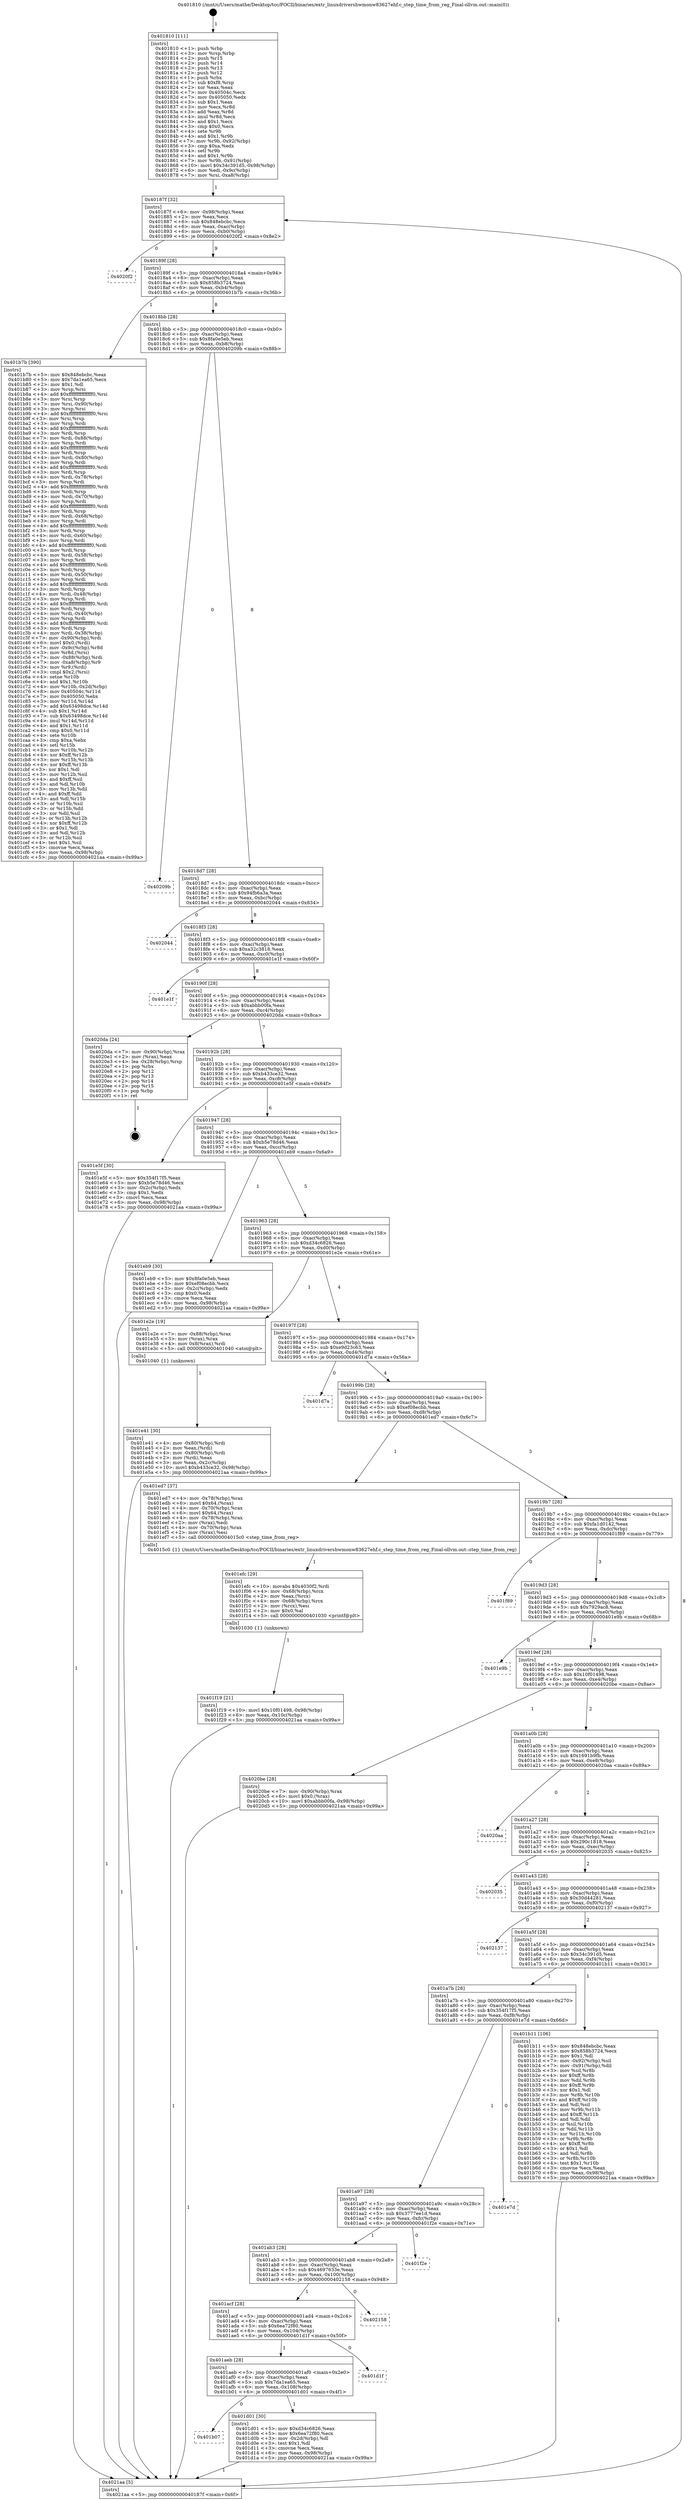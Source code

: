 digraph "0x401810" {
  label = "0x401810 (/mnt/c/Users/mathe/Desktop/tcc/POCII/binaries/extr_linuxdrivershwmonw83627ehf.c_step_time_from_reg_Final-ollvm.out::main(0))"
  labelloc = "t"
  node[shape=record]

  Entry [label="",width=0.3,height=0.3,shape=circle,fillcolor=black,style=filled]
  "0x40187f" [label="{
     0x40187f [32]\l
     | [instrs]\l
     &nbsp;&nbsp;0x40187f \<+6\>: mov -0x98(%rbp),%eax\l
     &nbsp;&nbsp;0x401885 \<+2\>: mov %eax,%ecx\l
     &nbsp;&nbsp;0x401887 \<+6\>: sub $0x848ebcbc,%ecx\l
     &nbsp;&nbsp;0x40188d \<+6\>: mov %eax,-0xac(%rbp)\l
     &nbsp;&nbsp;0x401893 \<+6\>: mov %ecx,-0xb0(%rbp)\l
     &nbsp;&nbsp;0x401899 \<+6\>: je 00000000004020f2 \<main+0x8e2\>\l
  }"]
  "0x4020f2" [label="{
     0x4020f2\l
  }", style=dashed]
  "0x40189f" [label="{
     0x40189f [28]\l
     | [instrs]\l
     &nbsp;&nbsp;0x40189f \<+5\>: jmp 00000000004018a4 \<main+0x94\>\l
     &nbsp;&nbsp;0x4018a4 \<+6\>: mov -0xac(%rbp),%eax\l
     &nbsp;&nbsp;0x4018aa \<+5\>: sub $0x858b3724,%eax\l
     &nbsp;&nbsp;0x4018af \<+6\>: mov %eax,-0xb4(%rbp)\l
     &nbsp;&nbsp;0x4018b5 \<+6\>: je 0000000000401b7b \<main+0x36b\>\l
  }"]
  Exit [label="",width=0.3,height=0.3,shape=circle,fillcolor=black,style=filled,peripheries=2]
  "0x401b7b" [label="{
     0x401b7b [390]\l
     | [instrs]\l
     &nbsp;&nbsp;0x401b7b \<+5\>: mov $0x848ebcbc,%eax\l
     &nbsp;&nbsp;0x401b80 \<+5\>: mov $0x7da1ea65,%ecx\l
     &nbsp;&nbsp;0x401b85 \<+2\>: mov $0x1,%dl\l
     &nbsp;&nbsp;0x401b87 \<+3\>: mov %rsp,%rsi\l
     &nbsp;&nbsp;0x401b8a \<+4\>: add $0xfffffffffffffff0,%rsi\l
     &nbsp;&nbsp;0x401b8e \<+3\>: mov %rsi,%rsp\l
     &nbsp;&nbsp;0x401b91 \<+7\>: mov %rsi,-0x90(%rbp)\l
     &nbsp;&nbsp;0x401b98 \<+3\>: mov %rsp,%rsi\l
     &nbsp;&nbsp;0x401b9b \<+4\>: add $0xfffffffffffffff0,%rsi\l
     &nbsp;&nbsp;0x401b9f \<+3\>: mov %rsi,%rsp\l
     &nbsp;&nbsp;0x401ba2 \<+3\>: mov %rsp,%rdi\l
     &nbsp;&nbsp;0x401ba5 \<+4\>: add $0xfffffffffffffff0,%rdi\l
     &nbsp;&nbsp;0x401ba9 \<+3\>: mov %rdi,%rsp\l
     &nbsp;&nbsp;0x401bac \<+7\>: mov %rdi,-0x88(%rbp)\l
     &nbsp;&nbsp;0x401bb3 \<+3\>: mov %rsp,%rdi\l
     &nbsp;&nbsp;0x401bb6 \<+4\>: add $0xfffffffffffffff0,%rdi\l
     &nbsp;&nbsp;0x401bba \<+3\>: mov %rdi,%rsp\l
     &nbsp;&nbsp;0x401bbd \<+4\>: mov %rdi,-0x80(%rbp)\l
     &nbsp;&nbsp;0x401bc1 \<+3\>: mov %rsp,%rdi\l
     &nbsp;&nbsp;0x401bc4 \<+4\>: add $0xfffffffffffffff0,%rdi\l
     &nbsp;&nbsp;0x401bc8 \<+3\>: mov %rdi,%rsp\l
     &nbsp;&nbsp;0x401bcb \<+4\>: mov %rdi,-0x78(%rbp)\l
     &nbsp;&nbsp;0x401bcf \<+3\>: mov %rsp,%rdi\l
     &nbsp;&nbsp;0x401bd2 \<+4\>: add $0xfffffffffffffff0,%rdi\l
     &nbsp;&nbsp;0x401bd6 \<+3\>: mov %rdi,%rsp\l
     &nbsp;&nbsp;0x401bd9 \<+4\>: mov %rdi,-0x70(%rbp)\l
     &nbsp;&nbsp;0x401bdd \<+3\>: mov %rsp,%rdi\l
     &nbsp;&nbsp;0x401be0 \<+4\>: add $0xfffffffffffffff0,%rdi\l
     &nbsp;&nbsp;0x401be4 \<+3\>: mov %rdi,%rsp\l
     &nbsp;&nbsp;0x401be7 \<+4\>: mov %rdi,-0x68(%rbp)\l
     &nbsp;&nbsp;0x401beb \<+3\>: mov %rsp,%rdi\l
     &nbsp;&nbsp;0x401bee \<+4\>: add $0xfffffffffffffff0,%rdi\l
     &nbsp;&nbsp;0x401bf2 \<+3\>: mov %rdi,%rsp\l
     &nbsp;&nbsp;0x401bf5 \<+4\>: mov %rdi,-0x60(%rbp)\l
     &nbsp;&nbsp;0x401bf9 \<+3\>: mov %rsp,%rdi\l
     &nbsp;&nbsp;0x401bfc \<+4\>: add $0xfffffffffffffff0,%rdi\l
     &nbsp;&nbsp;0x401c00 \<+3\>: mov %rdi,%rsp\l
     &nbsp;&nbsp;0x401c03 \<+4\>: mov %rdi,-0x58(%rbp)\l
     &nbsp;&nbsp;0x401c07 \<+3\>: mov %rsp,%rdi\l
     &nbsp;&nbsp;0x401c0a \<+4\>: add $0xfffffffffffffff0,%rdi\l
     &nbsp;&nbsp;0x401c0e \<+3\>: mov %rdi,%rsp\l
     &nbsp;&nbsp;0x401c11 \<+4\>: mov %rdi,-0x50(%rbp)\l
     &nbsp;&nbsp;0x401c15 \<+3\>: mov %rsp,%rdi\l
     &nbsp;&nbsp;0x401c18 \<+4\>: add $0xfffffffffffffff0,%rdi\l
     &nbsp;&nbsp;0x401c1c \<+3\>: mov %rdi,%rsp\l
     &nbsp;&nbsp;0x401c1f \<+4\>: mov %rdi,-0x48(%rbp)\l
     &nbsp;&nbsp;0x401c23 \<+3\>: mov %rsp,%rdi\l
     &nbsp;&nbsp;0x401c26 \<+4\>: add $0xfffffffffffffff0,%rdi\l
     &nbsp;&nbsp;0x401c2a \<+3\>: mov %rdi,%rsp\l
     &nbsp;&nbsp;0x401c2d \<+4\>: mov %rdi,-0x40(%rbp)\l
     &nbsp;&nbsp;0x401c31 \<+3\>: mov %rsp,%rdi\l
     &nbsp;&nbsp;0x401c34 \<+4\>: add $0xfffffffffffffff0,%rdi\l
     &nbsp;&nbsp;0x401c38 \<+3\>: mov %rdi,%rsp\l
     &nbsp;&nbsp;0x401c3b \<+4\>: mov %rdi,-0x38(%rbp)\l
     &nbsp;&nbsp;0x401c3f \<+7\>: mov -0x90(%rbp),%rdi\l
     &nbsp;&nbsp;0x401c46 \<+6\>: movl $0x0,(%rdi)\l
     &nbsp;&nbsp;0x401c4c \<+7\>: mov -0x9c(%rbp),%r8d\l
     &nbsp;&nbsp;0x401c53 \<+3\>: mov %r8d,(%rsi)\l
     &nbsp;&nbsp;0x401c56 \<+7\>: mov -0x88(%rbp),%rdi\l
     &nbsp;&nbsp;0x401c5d \<+7\>: mov -0xa8(%rbp),%r9\l
     &nbsp;&nbsp;0x401c64 \<+3\>: mov %r9,(%rdi)\l
     &nbsp;&nbsp;0x401c67 \<+3\>: cmpl $0x2,(%rsi)\l
     &nbsp;&nbsp;0x401c6a \<+4\>: setne %r10b\l
     &nbsp;&nbsp;0x401c6e \<+4\>: and $0x1,%r10b\l
     &nbsp;&nbsp;0x401c72 \<+4\>: mov %r10b,-0x2d(%rbp)\l
     &nbsp;&nbsp;0x401c76 \<+8\>: mov 0x40504c,%r11d\l
     &nbsp;&nbsp;0x401c7e \<+7\>: mov 0x405050,%ebx\l
     &nbsp;&nbsp;0x401c85 \<+3\>: mov %r11d,%r14d\l
     &nbsp;&nbsp;0x401c88 \<+7\>: add $0x63498dce,%r14d\l
     &nbsp;&nbsp;0x401c8f \<+4\>: sub $0x1,%r14d\l
     &nbsp;&nbsp;0x401c93 \<+7\>: sub $0x63498dce,%r14d\l
     &nbsp;&nbsp;0x401c9a \<+4\>: imul %r14d,%r11d\l
     &nbsp;&nbsp;0x401c9e \<+4\>: and $0x1,%r11d\l
     &nbsp;&nbsp;0x401ca2 \<+4\>: cmp $0x0,%r11d\l
     &nbsp;&nbsp;0x401ca6 \<+4\>: sete %r10b\l
     &nbsp;&nbsp;0x401caa \<+3\>: cmp $0xa,%ebx\l
     &nbsp;&nbsp;0x401cad \<+4\>: setl %r15b\l
     &nbsp;&nbsp;0x401cb1 \<+3\>: mov %r10b,%r12b\l
     &nbsp;&nbsp;0x401cb4 \<+4\>: xor $0xff,%r12b\l
     &nbsp;&nbsp;0x401cb8 \<+3\>: mov %r15b,%r13b\l
     &nbsp;&nbsp;0x401cbb \<+4\>: xor $0xff,%r13b\l
     &nbsp;&nbsp;0x401cbf \<+3\>: xor $0x1,%dl\l
     &nbsp;&nbsp;0x401cc2 \<+3\>: mov %r12b,%sil\l
     &nbsp;&nbsp;0x401cc5 \<+4\>: and $0xff,%sil\l
     &nbsp;&nbsp;0x401cc9 \<+3\>: and %dl,%r10b\l
     &nbsp;&nbsp;0x401ccc \<+3\>: mov %r13b,%dil\l
     &nbsp;&nbsp;0x401ccf \<+4\>: and $0xff,%dil\l
     &nbsp;&nbsp;0x401cd3 \<+3\>: and %dl,%r15b\l
     &nbsp;&nbsp;0x401cd6 \<+3\>: or %r10b,%sil\l
     &nbsp;&nbsp;0x401cd9 \<+3\>: or %r15b,%dil\l
     &nbsp;&nbsp;0x401cdc \<+3\>: xor %dil,%sil\l
     &nbsp;&nbsp;0x401cdf \<+3\>: or %r13b,%r12b\l
     &nbsp;&nbsp;0x401ce2 \<+4\>: xor $0xff,%r12b\l
     &nbsp;&nbsp;0x401ce6 \<+3\>: or $0x1,%dl\l
     &nbsp;&nbsp;0x401ce9 \<+3\>: and %dl,%r12b\l
     &nbsp;&nbsp;0x401cec \<+3\>: or %r12b,%sil\l
     &nbsp;&nbsp;0x401cef \<+4\>: test $0x1,%sil\l
     &nbsp;&nbsp;0x401cf3 \<+3\>: cmovne %ecx,%eax\l
     &nbsp;&nbsp;0x401cf6 \<+6\>: mov %eax,-0x98(%rbp)\l
     &nbsp;&nbsp;0x401cfc \<+5\>: jmp 00000000004021aa \<main+0x99a\>\l
  }"]
  "0x4018bb" [label="{
     0x4018bb [28]\l
     | [instrs]\l
     &nbsp;&nbsp;0x4018bb \<+5\>: jmp 00000000004018c0 \<main+0xb0\>\l
     &nbsp;&nbsp;0x4018c0 \<+6\>: mov -0xac(%rbp),%eax\l
     &nbsp;&nbsp;0x4018c6 \<+5\>: sub $0x8fa0e5eb,%eax\l
     &nbsp;&nbsp;0x4018cb \<+6\>: mov %eax,-0xb8(%rbp)\l
     &nbsp;&nbsp;0x4018d1 \<+6\>: je 000000000040209b \<main+0x88b\>\l
  }"]
  "0x401f19" [label="{
     0x401f19 [21]\l
     | [instrs]\l
     &nbsp;&nbsp;0x401f19 \<+10\>: movl $0x10f01498,-0x98(%rbp)\l
     &nbsp;&nbsp;0x401f23 \<+6\>: mov %eax,-0x10c(%rbp)\l
     &nbsp;&nbsp;0x401f29 \<+5\>: jmp 00000000004021aa \<main+0x99a\>\l
  }"]
  "0x40209b" [label="{
     0x40209b\l
  }", style=dashed]
  "0x4018d7" [label="{
     0x4018d7 [28]\l
     | [instrs]\l
     &nbsp;&nbsp;0x4018d7 \<+5\>: jmp 00000000004018dc \<main+0xcc\>\l
     &nbsp;&nbsp;0x4018dc \<+6\>: mov -0xac(%rbp),%eax\l
     &nbsp;&nbsp;0x4018e2 \<+5\>: sub $0x94fb6a3a,%eax\l
     &nbsp;&nbsp;0x4018e7 \<+6\>: mov %eax,-0xbc(%rbp)\l
     &nbsp;&nbsp;0x4018ed \<+6\>: je 0000000000402044 \<main+0x834\>\l
  }"]
  "0x401efc" [label="{
     0x401efc [29]\l
     | [instrs]\l
     &nbsp;&nbsp;0x401efc \<+10\>: movabs $0x4030f2,%rdi\l
     &nbsp;&nbsp;0x401f06 \<+4\>: mov -0x68(%rbp),%rcx\l
     &nbsp;&nbsp;0x401f0a \<+2\>: mov %eax,(%rcx)\l
     &nbsp;&nbsp;0x401f0c \<+4\>: mov -0x68(%rbp),%rcx\l
     &nbsp;&nbsp;0x401f10 \<+2\>: mov (%rcx),%esi\l
     &nbsp;&nbsp;0x401f12 \<+2\>: mov $0x0,%al\l
     &nbsp;&nbsp;0x401f14 \<+5\>: call 0000000000401030 \<printf@plt\>\l
     | [calls]\l
     &nbsp;&nbsp;0x401030 \{1\} (unknown)\l
  }"]
  "0x402044" [label="{
     0x402044\l
  }", style=dashed]
  "0x4018f3" [label="{
     0x4018f3 [28]\l
     | [instrs]\l
     &nbsp;&nbsp;0x4018f3 \<+5\>: jmp 00000000004018f8 \<main+0xe8\>\l
     &nbsp;&nbsp;0x4018f8 \<+6\>: mov -0xac(%rbp),%eax\l
     &nbsp;&nbsp;0x4018fe \<+5\>: sub $0xa32c3818,%eax\l
     &nbsp;&nbsp;0x401903 \<+6\>: mov %eax,-0xc0(%rbp)\l
     &nbsp;&nbsp;0x401909 \<+6\>: je 0000000000401e1f \<main+0x60f\>\l
  }"]
  "0x401e41" [label="{
     0x401e41 [30]\l
     | [instrs]\l
     &nbsp;&nbsp;0x401e41 \<+4\>: mov -0x80(%rbp),%rdi\l
     &nbsp;&nbsp;0x401e45 \<+2\>: mov %eax,(%rdi)\l
     &nbsp;&nbsp;0x401e47 \<+4\>: mov -0x80(%rbp),%rdi\l
     &nbsp;&nbsp;0x401e4b \<+2\>: mov (%rdi),%eax\l
     &nbsp;&nbsp;0x401e4d \<+3\>: mov %eax,-0x2c(%rbp)\l
     &nbsp;&nbsp;0x401e50 \<+10\>: movl $0xb433ce32,-0x98(%rbp)\l
     &nbsp;&nbsp;0x401e5a \<+5\>: jmp 00000000004021aa \<main+0x99a\>\l
  }"]
  "0x401e1f" [label="{
     0x401e1f\l
  }", style=dashed]
  "0x40190f" [label="{
     0x40190f [28]\l
     | [instrs]\l
     &nbsp;&nbsp;0x40190f \<+5\>: jmp 0000000000401914 \<main+0x104\>\l
     &nbsp;&nbsp;0x401914 \<+6\>: mov -0xac(%rbp),%eax\l
     &nbsp;&nbsp;0x40191a \<+5\>: sub $0xabbb00fa,%eax\l
     &nbsp;&nbsp;0x40191f \<+6\>: mov %eax,-0xc4(%rbp)\l
     &nbsp;&nbsp;0x401925 \<+6\>: je 00000000004020da \<main+0x8ca\>\l
  }"]
  "0x401b07" [label="{
     0x401b07\l
  }", style=dashed]
  "0x4020da" [label="{
     0x4020da [24]\l
     | [instrs]\l
     &nbsp;&nbsp;0x4020da \<+7\>: mov -0x90(%rbp),%rax\l
     &nbsp;&nbsp;0x4020e1 \<+2\>: mov (%rax),%eax\l
     &nbsp;&nbsp;0x4020e3 \<+4\>: lea -0x28(%rbp),%rsp\l
     &nbsp;&nbsp;0x4020e7 \<+1\>: pop %rbx\l
     &nbsp;&nbsp;0x4020e8 \<+2\>: pop %r12\l
     &nbsp;&nbsp;0x4020ea \<+2\>: pop %r13\l
     &nbsp;&nbsp;0x4020ec \<+2\>: pop %r14\l
     &nbsp;&nbsp;0x4020ee \<+2\>: pop %r15\l
     &nbsp;&nbsp;0x4020f0 \<+1\>: pop %rbp\l
     &nbsp;&nbsp;0x4020f1 \<+1\>: ret\l
  }"]
  "0x40192b" [label="{
     0x40192b [28]\l
     | [instrs]\l
     &nbsp;&nbsp;0x40192b \<+5\>: jmp 0000000000401930 \<main+0x120\>\l
     &nbsp;&nbsp;0x401930 \<+6\>: mov -0xac(%rbp),%eax\l
     &nbsp;&nbsp;0x401936 \<+5\>: sub $0xb433ce32,%eax\l
     &nbsp;&nbsp;0x40193b \<+6\>: mov %eax,-0xc8(%rbp)\l
     &nbsp;&nbsp;0x401941 \<+6\>: je 0000000000401e5f \<main+0x64f\>\l
  }"]
  "0x401d01" [label="{
     0x401d01 [30]\l
     | [instrs]\l
     &nbsp;&nbsp;0x401d01 \<+5\>: mov $0xd34c6826,%eax\l
     &nbsp;&nbsp;0x401d06 \<+5\>: mov $0x6ea72f80,%ecx\l
     &nbsp;&nbsp;0x401d0b \<+3\>: mov -0x2d(%rbp),%dl\l
     &nbsp;&nbsp;0x401d0e \<+3\>: test $0x1,%dl\l
     &nbsp;&nbsp;0x401d11 \<+3\>: cmovne %ecx,%eax\l
     &nbsp;&nbsp;0x401d14 \<+6\>: mov %eax,-0x98(%rbp)\l
     &nbsp;&nbsp;0x401d1a \<+5\>: jmp 00000000004021aa \<main+0x99a\>\l
  }"]
  "0x401e5f" [label="{
     0x401e5f [30]\l
     | [instrs]\l
     &nbsp;&nbsp;0x401e5f \<+5\>: mov $0x354f17f5,%eax\l
     &nbsp;&nbsp;0x401e64 \<+5\>: mov $0xb5e78d46,%ecx\l
     &nbsp;&nbsp;0x401e69 \<+3\>: mov -0x2c(%rbp),%edx\l
     &nbsp;&nbsp;0x401e6c \<+3\>: cmp $0x1,%edx\l
     &nbsp;&nbsp;0x401e6f \<+3\>: cmovl %ecx,%eax\l
     &nbsp;&nbsp;0x401e72 \<+6\>: mov %eax,-0x98(%rbp)\l
     &nbsp;&nbsp;0x401e78 \<+5\>: jmp 00000000004021aa \<main+0x99a\>\l
  }"]
  "0x401947" [label="{
     0x401947 [28]\l
     | [instrs]\l
     &nbsp;&nbsp;0x401947 \<+5\>: jmp 000000000040194c \<main+0x13c\>\l
     &nbsp;&nbsp;0x40194c \<+6\>: mov -0xac(%rbp),%eax\l
     &nbsp;&nbsp;0x401952 \<+5\>: sub $0xb5e78d46,%eax\l
     &nbsp;&nbsp;0x401957 \<+6\>: mov %eax,-0xcc(%rbp)\l
     &nbsp;&nbsp;0x40195d \<+6\>: je 0000000000401eb9 \<main+0x6a9\>\l
  }"]
  "0x401aeb" [label="{
     0x401aeb [28]\l
     | [instrs]\l
     &nbsp;&nbsp;0x401aeb \<+5\>: jmp 0000000000401af0 \<main+0x2e0\>\l
     &nbsp;&nbsp;0x401af0 \<+6\>: mov -0xac(%rbp),%eax\l
     &nbsp;&nbsp;0x401af6 \<+5\>: sub $0x7da1ea65,%eax\l
     &nbsp;&nbsp;0x401afb \<+6\>: mov %eax,-0x108(%rbp)\l
     &nbsp;&nbsp;0x401b01 \<+6\>: je 0000000000401d01 \<main+0x4f1\>\l
  }"]
  "0x401eb9" [label="{
     0x401eb9 [30]\l
     | [instrs]\l
     &nbsp;&nbsp;0x401eb9 \<+5\>: mov $0x8fa0e5eb,%eax\l
     &nbsp;&nbsp;0x401ebe \<+5\>: mov $0xef08ecbb,%ecx\l
     &nbsp;&nbsp;0x401ec3 \<+3\>: mov -0x2c(%rbp),%edx\l
     &nbsp;&nbsp;0x401ec6 \<+3\>: cmp $0x0,%edx\l
     &nbsp;&nbsp;0x401ec9 \<+3\>: cmove %ecx,%eax\l
     &nbsp;&nbsp;0x401ecc \<+6\>: mov %eax,-0x98(%rbp)\l
     &nbsp;&nbsp;0x401ed2 \<+5\>: jmp 00000000004021aa \<main+0x99a\>\l
  }"]
  "0x401963" [label="{
     0x401963 [28]\l
     | [instrs]\l
     &nbsp;&nbsp;0x401963 \<+5\>: jmp 0000000000401968 \<main+0x158\>\l
     &nbsp;&nbsp;0x401968 \<+6\>: mov -0xac(%rbp),%eax\l
     &nbsp;&nbsp;0x40196e \<+5\>: sub $0xd34c6826,%eax\l
     &nbsp;&nbsp;0x401973 \<+6\>: mov %eax,-0xd0(%rbp)\l
     &nbsp;&nbsp;0x401979 \<+6\>: je 0000000000401e2e \<main+0x61e\>\l
  }"]
  "0x401d1f" [label="{
     0x401d1f\l
  }", style=dashed]
  "0x401e2e" [label="{
     0x401e2e [19]\l
     | [instrs]\l
     &nbsp;&nbsp;0x401e2e \<+7\>: mov -0x88(%rbp),%rax\l
     &nbsp;&nbsp;0x401e35 \<+3\>: mov (%rax),%rax\l
     &nbsp;&nbsp;0x401e38 \<+4\>: mov 0x8(%rax),%rdi\l
     &nbsp;&nbsp;0x401e3c \<+5\>: call 0000000000401040 \<atoi@plt\>\l
     | [calls]\l
     &nbsp;&nbsp;0x401040 \{1\} (unknown)\l
  }"]
  "0x40197f" [label="{
     0x40197f [28]\l
     | [instrs]\l
     &nbsp;&nbsp;0x40197f \<+5\>: jmp 0000000000401984 \<main+0x174\>\l
     &nbsp;&nbsp;0x401984 \<+6\>: mov -0xac(%rbp),%eax\l
     &nbsp;&nbsp;0x40198a \<+5\>: sub $0xe9d23c63,%eax\l
     &nbsp;&nbsp;0x40198f \<+6\>: mov %eax,-0xd4(%rbp)\l
     &nbsp;&nbsp;0x401995 \<+6\>: je 0000000000401d7a \<main+0x56a\>\l
  }"]
  "0x401acf" [label="{
     0x401acf [28]\l
     | [instrs]\l
     &nbsp;&nbsp;0x401acf \<+5\>: jmp 0000000000401ad4 \<main+0x2c4\>\l
     &nbsp;&nbsp;0x401ad4 \<+6\>: mov -0xac(%rbp),%eax\l
     &nbsp;&nbsp;0x401ada \<+5\>: sub $0x6ea72f80,%eax\l
     &nbsp;&nbsp;0x401adf \<+6\>: mov %eax,-0x104(%rbp)\l
     &nbsp;&nbsp;0x401ae5 \<+6\>: je 0000000000401d1f \<main+0x50f\>\l
  }"]
  "0x401d7a" [label="{
     0x401d7a\l
  }", style=dashed]
  "0x40199b" [label="{
     0x40199b [28]\l
     | [instrs]\l
     &nbsp;&nbsp;0x40199b \<+5\>: jmp 00000000004019a0 \<main+0x190\>\l
     &nbsp;&nbsp;0x4019a0 \<+6\>: mov -0xac(%rbp),%eax\l
     &nbsp;&nbsp;0x4019a6 \<+5\>: sub $0xef08ecbb,%eax\l
     &nbsp;&nbsp;0x4019ab \<+6\>: mov %eax,-0xd8(%rbp)\l
     &nbsp;&nbsp;0x4019b1 \<+6\>: je 0000000000401ed7 \<main+0x6c7\>\l
  }"]
  "0x402158" [label="{
     0x402158\l
  }", style=dashed]
  "0x401ed7" [label="{
     0x401ed7 [37]\l
     | [instrs]\l
     &nbsp;&nbsp;0x401ed7 \<+4\>: mov -0x78(%rbp),%rax\l
     &nbsp;&nbsp;0x401edb \<+6\>: movl $0x64,(%rax)\l
     &nbsp;&nbsp;0x401ee1 \<+4\>: mov -0x70(%rbp),%rax\l
     &nbsp;&nbsp;0x401ee5 \<+6\>: movl $0x64,(%rax)\l
     &nbsp;&nbsp;0x401eeb \<+4\>: mov -0x78(%rbp),%rax\l
     &nbsp;&nbsp;0x401eef \<+2\>: mov (%rax),%edi\l
     &nbsp;&nbsp;0x401ef1 \<+4\>: mov -0x70(%rbp),%rax\l
     &nbsp;&nbsp;0x401ef5 \<+2\>: mov (%rax),%esi\l
     &nbsp;&nbsp;0x401ef7 \<+5\>: call 00000000004015c0 \<step_time_from_reg\>\l
     | [calls]\l
     &nbsp;&nbsp;0x4015c0 \{1\} (/mnt/c/Users/mathe/Desktop/tcc/POCII/binaries/extr_linuxdrivershwmonw83627ehf.c_step_time_from_reg_Final-ollvm.out::step_time_from_reg)\l
  }"]
  "0x4019b7" [label="{
     0x4019b7 [28]\l
     | [instrs]\l
     &nbsp;&nbsp;0x4019b7 \<+5\>: jmp 00000000004019bc \<main+0x1ac\>\l
     &nbsp;&nbsp;0x4019bc \<+6\>: mov -0xac(%rbp),%eax\l
     &nbsp;&nbsp;0x4019c2 \<+5\>: sub $0xfa1d0142,%eax\l
     &nbsp;&nbsp;0x4019c7 \<+6\>: mov %eax,-0xdc(%rbp)\l
     &nbsp;&nbsp;0x4019cd \<+6\>: je 0000000000401f89 \<main+0x779\>\l
  }"]
  "0x401ab3" [label="{
     0x401ab3 [28]\l
     | [instrs]\l
     &nbsp;&nbsp;0x401ab3 \<+5\>: jmp 0000000000401ab8 \<main+0x2a8\>\l
     &nbsp;&nbsp;0x401ab8 \<+6\>: mov -0xac(%rbp),%eax\l
     &nbsp;&nbsp;0x401abe \<+5\>: sub $0x4697633e,%eax\l
     &nbsp;&nbsp;0x401ac3 \<+6\>: mov %eax,-0x100(%rbp)\l
     &nbsp;&nbsp;0x401ac9 \<+6\>: je 0000000000402158 \<main+0x948\>\l
  }"]
  "0x401f89" [label="{
     0x401f89\l
  }", style=dashed]
  "0x4019d3" [label="{
     0x4019d3 [28]\l
     | [instrs]\l
     &nbsp;&nbsp;0x4019d3 \<+5\>: jmp 00000000004019d8 \<main+0x1c8\>\l
     &nbsp;&nbsp;0x4019d8 \<+6\>: mov -0xac(%rbp),%eax\l
     &nbsp;&nbsp;0x4019de \<+5\>: sub $0x7929ac8,%eax\l
     &nbsp;&nbsp;0x4019e3 \<+6\>: mov %eax,-0xe0(%rbp)\l
     &nbsp;&nbsp;0x4019e9 \<+6\>: je 0000000000401e9b \<main+0x68b\>\l
  }"]
  "0x401f2e" [label="{
     0x401f2e\l
  }", style=dashed]
  "0x401e9b" [label="{
     0x401e9b\l
  }", style=dashed]
  "0x4019ef" [label="{
     0x4019ef [28]\l
     | [instrs]\l
     &nbsp;&nbsp;0x4019ef \<+5\>: jmp 00000000004019f4 \<main+0x1e4\>\l
     &nbsp;&nbsp;0x4019f4 \<+6\>: mov -0xac(%rbp),%eax\l
     &nbsp;&nbsp;0x4019fa \<+5\>: sub $0x10f01498,%eax\l
     &nbsp;&nbsp;0x4019ff \<+6\>: mov %eax,-0xe4(%rbp)\l
     &nbsp;&nbsp;0x401a05 \<+6\>: je 00000000004020be \<main+0x8ae\>\l
  }"]
  "0x401a97" [label="{
     0x401a97 [28]\l
     | [instrs]\l
     &nbsp;&nbsp;0x401a97 \<+5\>: jmp 0000000000401a9c \<main+0x28c\>\l
     &nbsp;&nbsp;0x401a9c \<+6\>: mov -0xac(%rbp),%eax\l
     &nbsp;&nbsp;0x401aa2 \<+5\>: sub $0x3777ee1d,%eax\l
     &nbsp;&nbsp;0x401aa7 \<+6\>: mov %eax,-0xfc(%rbp)\l
     &nbsp;&nbsp;0x401aad \<+6\>: je 0000000000401f2e \<main+0x71e\>\l
  }"]
  "0x4020be" [label="{
     0x4020be [28]\l
     | [instrs]\l
     &nbsp;&nbsp;0x4020be \<+7\>: mov -0x90(%rbp),%rax\l
     &nbsp;&nbsp;0x4020c5 \<+6\>: movl $0x0,(%rax)\l
     &nbsp;&nbsp;0x4020cb \<+10\>: movl $0xabbb00fa,-0x98(%rbp)\l
     &nbsp;&nbsp;0x4020d5 \<+5\>: jmp 00000000004021aa \<main+0x99a\>\l
  }"]
  "0x401a0b" [label="{
     0x401a0b [28]\l
     | [instrs]\l
     &nbsp;&nbsp;0x401a0b \<+5\>: jmp 0000000000401a10 \<main+0x200\>\l
     &nbsp;&nbsp;0x401a10 \<+6\>: mov -0xac(%rbp),%eax\l
     &nbsp;&nbsp;0x401a16 \<+5\>: sub $0x1691b9fb,%eax\l
     &nbsp;&nbsp;0x401a1b \<+6\>: mov %eax,-0xe8(%rbp)\l
     &nbsp;&nbsp;0x401a21 \<+6\>: je 00000000004020aa \<main+0x89a\>\l
  }"]
  "0x401e7d" [label="{
     0x401e7d\l
  }", style=dashed]
  "0x4020aa" [label="{
     0x4020aa\l
  }", style=dashed]
  "0x401a27" [label="{
     0x401a27 [28]\l
     | [instrs]\l
     &nbsp;&nbsp;0x401a27 \<+5\>: jmp 0000000000401a2c \<main+0x21c\>\l
     &nbsp;&nbsp;0x401a2c \<+6\>: mov -0xac(%rbp),%eax\l
     &nbsp;&nbsp;0x401a32 \<+5\>: sub $0x290c1818,%eax\l
     &nbsp;&nbsp;0x401a37 \<+6\>: mov %eax,-0xec(%rbp)\l
     &nbsp;&nbsp;0x401a3d \<+6\>: je 0000000000402035 \<main+0x825\>\l
  }"]
  "0x401810" [label="{
     0x401810 [111]\l
     | [instrs]\l
     &nbsp;&nbsp;0x401810 \<+1\>: push %rbp\l
     &nbsp;&nbsp;0x401811 \<+3\>: mov %rsp,%rbp\l
     &nbsp;&nbsp;0x401814 \<+2\>: push %r15\l
     &nbsp;&nbsp;0x401816 \<+2\>: push %r14\l
     &nbsp;&nbsp;0x401818 \<+2\>: push %r13\l
     &nbsp;&nbsp;0x40181a \<+2\>: push %r12\l
     &nbsp;&nbsp;0x40181c \<+1\>: push %rbx\l
     &nbsp;&nbsp;0x40181d \<+7\>: sub $0xf8,%rsp\l
     &nbsp;&nbsp;0x401824 \<+2\>: xor %eax,%eax\l
     &nbsp;&nbsp;0x401826 \<+7\>: mov 0x40504c,%ecx\l
     &nbsp;&nbsp;0x40182d \<+7\>: mov 0x405050,%edx\l
     &nbsp;&nbsp;0x401834 \<+3\>: sub $0x1,%eax\l
     &nbsp;&nbsp;0x401837 \<+3\>: mov %ecx,%r8d\l
     &nbsp;&nbsp;0x40183a \<+3\>: add %eax,%r8d\l
     &nbsp;&nbsp;0x40183d \<+4\>: imul %r8d,%ecx\l
     &nbsp;&nbsp;0x401841 \<+3\>: and $0x1,%ecx\l
     &nbsp;&nbsp;0x401844 \<+3\>: cmp $0x0,%ecx\l
     &nbsp;&nbsp;0x401847 \<+4\>: sete %r9b\l
     &nbsp;&nbsp;0x40184b \<+4\>: and $0x1,%r9b\l
     &nbsp;&nbsp;0x40184f \<+7\>: mov %r9b,-0x92(%rbp)\l
     &nbsp;&nbsp;0x401856 \<+3\>: cmp $0xa,%edx\l
     &nbsp;&nbsp;0x401859 \<+4\>: setl %r9b\l
     &nbsp;&nbsp;0x40185d \<+4\>: and $0x1,%r9b\l
     &nbsp;&nbsp;0x401861 \<+7\>: mov %r9b,-0x91(%rbp)\l
     &nbsp;&nbsp;0x401868 \<+10\>: movl $0x34c391d5,-0x98(%rbp)\l
     &nbsp;&nbsp;0x401872 \<+6\>: mov %edi,-0x9c(%rbp)\l
     &nbsp;&nbsp;0x401878 \<+7\>: mov %rsi,-0xa8(%rbp)\l
  }"]
  "0x402035" [label="{
     0x402035\l
  }", style=dashed]
  "0x401a43" [label="{
     0x401a43 [28]\l
     | [instrs]\l
     &nbsp;&nbsp;0x401a43 \<+5\>: jmp 0000000000401a48 \<main+0x238\>\l
     &nbsp;&nbsp;0x401a48 \<+6\>: mov -0xac(%rbp),%eax\l
     &nbsp;&nbsp;0x401a4e \<+5\>: sub $0x30d44281,%eax\l
     &nbsp;&nbsp;0x401a53 \<+6\>: mov %eax,-0xf0(%rbp)\l
     &nbsp;&nbsp;0x401a59 \<+6\>: je 0000000000402137 \<main+0x927\>\l
  }"]
  "0x4021aa" [label="{
     0x4021aa [5]\l
     | [instrs]\l
     &nbsp;&nbsp;0x4021aa \<+5\>: jmp 000000000040187f \<main+0x6f\>\l
  }"]
  "0x402137" [label="{
     0x402137\l
  }", style=dashed]
  "0x401a5f" [label="{
     0x401a5f [28]\l
     | [instrs]\l
     &nbsp;&nbsp;0x401a5f \<+5\>: jmp 0000000000401a64 \<main+0x254\>\l
     &nbsp;&nbsp;0x401a64 \<+6\>: mov -0xac(%rbp),%eax\l
     &nbsp;&nbsp;0x401a6a \<+5\>: sub $0x34c391d5,%eax\l
     &nbsp;&nbsp;0x401a6f \<+6\>: mov %eax,-0xf4(%rbp)\l
     &nbsp;&nbsp;0x401a75 \<+6\>: je 0000000000401b11 \<main+0x301\>\l
  }"]
  "0x401a7b" [label="{
     0x401a7b [28]\l
     | [instrs]\l
     &nbsp;&nbsp;0x401a7b \<+5\>: jmp 0000000000401a80 \<main+0x270\>\l
     &nbsp;&nbsp;0x401a80 \<+6\>: mov -0xac(%rbp),%eax\l
     &nbsp;&nbsp;0x401a86 \<+5\>: sub $0x354f17f5,%eax\l
     &nbsp;&nbsp;0x401a8b \<+6\>: mov %eax,-0xf8(%rbp)\l
     &nbsp;&nbsp;0x401a91 \<+6\>: je 0000000000401e7d \<main+0x66d\>\l
  }"]
  "0x401b11" [label="{
     0x401b11 [106]\l
     | [instrs]\l
     &nbsp;&nbsp;0x401b11 \<+5\>: mov $0x848ebcbc,%eax\l
     &nbsp;&nbsp;0x401b16 \<+5\>: mov $0x858b3724,%ecx\l
     &nbsp;&nbsp;0x401b1b \<+2\>: mov $0x1,%dl\l
     &nbsp;&nbsp;0x401b1d \<+7\>: mov -0x92(%rbp),%sil\l
     &nbsp;&nbsp;0x401b24 \<+7\>: mov -0x91(%rbp),%dil\l
     &nbsp;&nbsp;0x401b2b \<+3\>: mov %sil,%r8b\l
     &nbsp;&nbsp;0x401b2e \<+4\>: xor $0xff,%r8b\l
     &nbsp;&nbsp;0x401b32 \<+3\>: mov %dil,%r9b\l
     &nbsp;&nbsp;0x401b35 \<+4\>: xor $0xff,%r9b\l
     &nbsp;&nbsp;0x401b39 \<+3\>: xor $0x1,%dl\l
     &nbsp;&nbsp;0x401b3c \<+3\>: mov %r8b,%r10b\l
     &nbsp;&nbsp;0x401b3f \<+4\>: and $0xff,%r10b\l
     &nbsp;&nbsp;0x401b43 \<+3\>: and %dl,%sil\l
     &nbsp;&nbsp;0x401b46 \<+3\>: mov %r9b,%r11b\l
     &nbsp;&nbsp;0x401b49 \<+4\>: and $0xff,%r11b\l
     &nbsp;&nbsp;0x401b4d \<+3\>: and %dl,%dil\l
     &nbsp;&nbsp;0x401b50 \<+3\>: or %sil,%r10b\l
     &nbsp;&nbsp;0x401b53 \<+3\>: or %dil,%r11b\l
     &nbsp;&nbsp;0x401b56 \<+3\>: xor %r11b,%r10b\l
     &nbsp;&nbsp;0x401b59 \<+3\>: or %r9b,%r8b\l
     &nbsp;&nbsp;0x401b5c \<+4\>: xor $0xff,%r8b\l
     &nbsp;&nbsp;0x401b60 \<+3\>: or $0x1,%dl\l
     &nbsp;&nbsp;0x401b63 \<+3\>: and %dl,%r8b\l
     &nbsp;&nbsp;0x401b66 \<+3\>: or %r8b,%r10b\l
     &nbsp;&nbsp;0x401b69 \<+4\>: test $0x1,%r10b\l
     &nbsp;&nbsp;0x401b6d \<+3\>: cmovne %ecx,%eax\l
     &nbsp;&nbsp;0x401b70 \<+6\>: mov %eax,-0x98(%rbp)\l
     &nbsp;&nbsp;0x401b76 \<+5\>: jmp 00000000004021aa \<main+0x99a\>\l
  }"]
  Entry -> "0x401810" [label=" 1"]
  "0x40187f" -> "0x4020f2" [label=" 0"]
  "0x40187f" -> "0x40189f" [label=" 9"]
  "0x4020da" -> Exit [label=" 1"]
  "0x40189f" -> "0x401b7b" [label=" 1"]
  "0x40189f" -> "0x4018bb" [label=" 8"]
  "0x4020be" -> "0x4021aa" [label=" 1"]
  "0x4018bb" -> "0x40209b" [label=" 0"]
  "0x4018bb" -> "0x4018d7" [label=" 8"]
  "0x401f19" -> "0x4021aa" [label=" 1"]
  "0x4018d7" -> "0x402044" [label=" 0"]
  "0x4018d7" -> "0x4018f3" [label=" 8"]
  "0x401efc" -> "0x401f19" [label=" 1"]
  "0x4018f3" -> "0x401e1f" [label=" 0"]
  "0x4018f3" -> "0x40190f" [label=" 8"]
  "0x401ed7" -> "0x401efc" [label=" 1"]
  "0x40190f" -> "0x4020da" [label=" 1"]
  "0x40190f" -> "0x40192b" [label=" 7"]
  "0x401eb9" -> "0x4021aa" [label=" 1"]
  "0x40192b" -> "0x401e5f" [label=" 1"]
  "0x40192b" -> "0x401947" [label=" 6"]
  "0x401e5f" -> "0x4021aa" [label=" 1"]
  "0x401947" -> "0x401eb9" [label=" 1"]
  "0x401947" -> "0x401963" [label=" 5"]
  "0x401e2e" -> "0x401e41" [label=" 1"]
  "0x401963" -> "0x401e2e" [label=" 1"]
  "0x401963" -> "0x40197f" [label=" 4"]
  "0x401d01" -> "0x4021aa" [label=" 1"]
  "0x40197f" -> "0x401d7a" [label=" 0"]
  "0x40197f" -> "0x40199b" [label=" 4"]
  "0x401aeb" -> "0x401d01" [label=" 1"]
  "0x40199b" -> "0x401ed7" [label=" 1"]
  "0x40199b" -> "0x4019b7" [label=" 3"]
  "0x401e41" -> "0x4021aa" [label=" 1"]
  "0x4019b7" -> "0x401f89" [label=" 0"]
  "0x4019b7" -> "0x4019d3" [label=" 3"]
  "0x401acf" -> "0x401d1f" [label=" 0"]
  "0x4019d3" -> "0x401e9b" [label=" 0"]
  "0x4019d3" -> "0x4019ef" [label=" 3"]
  "0x401aeb" -> "0x401b07" [label=" 0"]
  "0x4019ef" -> "0x4020be" [label=" 1"]
  "0x4019ef" -> "0x401a0b" [label=" 2"]
  "0x401ab3" -> "0x402158" [label=" 0"]
  "0x401a0b" -> "0x4020aa" [label=" 0"]
  "0x401a0b" -> "0x401a27" [label=" 2"]
  "0x401acf" -> "0x401aeb" [label=" 1"]
  "0x401a27" -> "0x402035" [label=" 0"]
  "0x401a27" -> "0x401a43" [label=" 2"]
  "0x401ab3" -> "0x401acf" [label=" 1"]
  "0x401a43" -> "0x402137" [label=" 0"]
  "0x401a43" -> "0x401a5f" [label=" 2"]
  "0x401a7b" -> "0x401a97" [label=" 1"]
  "0x401a5f" -> "0x401b11" [label=" 1"]
  "0x401a5f" -> "0x401a7b" [label=" 1"]
  "0x401b11" -> "0x4021aa" [label=" 1"]
  "0x401810" -> "0x40187f" [label=" 1"]
  "0x4021aa" -> "0x40187f" [label=" 8"]
  "0x401a97" -> "0x401f2e" [label=" 0"]
  "0x401b7b" -> "0x4021aa" [label=" 1"]
  "0x401a97" -> "0x401ab3" [label=" 1"]
  "0x401a7b" -> "0x401e7d" [label=" 0"]
}
